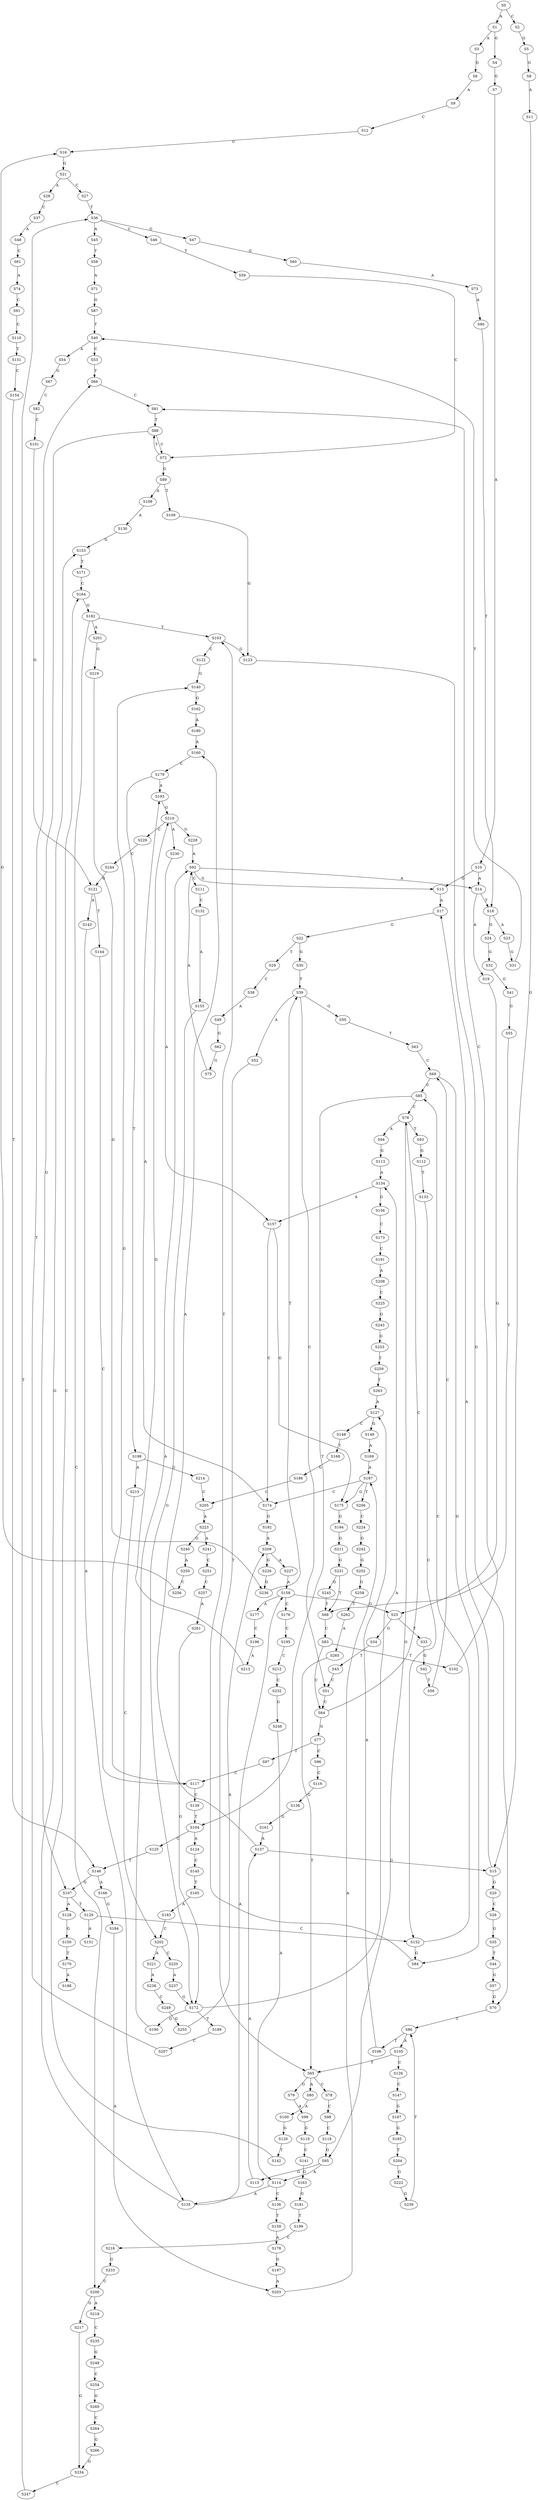 strict digraph  {
	S0 -> S1 [ label = A ];
	S0 -> S2 [ label = C ];
	S1 -> S3 [ label = A ];
	S1 -> S4 [ label = G ];
	S2 -> S5 [ label = G ];
	S3 -> S6 [ label = G ];
	S4 -> S7 [ label = G ];
	S5 -> S8 [ label = G ];
	S6 -> S9 [ label = A ];
	S7 -> S10 [ label = A ];
	S8 -> S11 [ label = A ];
	S9 -> S12 [ label = C ];
	S10 -> S13 [ label = G ];
	S10 -> S14 [ label = A ];
	S11 -> S15 [ label = G ];
	S12 -> S16 [ label = G ];
	S13 -> S17 [ label = A ];
	S14 -> S18 [ label = T ];
	S14 -> S19 [ label = A ];
	S15 -> S17 [ label = A ];
	S15 -> S20 [ label = G ];
	S16 -> S21 [ label = G ];
	S17 -> S22 [ label = G ];
	S18 -> S23 [ label = A ];
	S18 -> S24 [ label = G ];
	S19 -> S25 [ label = G ];
	S20 -> S26 [ label = C ];
	S21 -> S27 [ label = C ];
	S21 -> S28 [ label = A ];
	S22 -> S29 [ label = T ];
	S22 -> S30 [ label = G ];
	S23 -> S31 [ label = G ];
	S24 -> S32 [ label = G ];
	S25 -> S33 [ label = T ];
	S25 -> S34 [ label = G ];
	S26 -> S35 [ label = G ];
	S27 -> S36 [ label = T ];
	S28 -> S37 [ label = C ];
	S29 -> S38 [ label = C ];
	S30 -> S39 [ label = T ];
	S31 -> S40 [ label = T ];
	S32 -> S41 [ label = G ];
	S33 -> S42 [ label = G ];
	S34 -> S43 [ label = T ];
	S35 -> S44 [ label = T ];
	S36 -> S45 [ label = A ];
	S36 -> S46 [ label = C ];
	S36 -> S47 [ label = G ];
	S37 -> S48 [ label = A ];
	S38 -> S49 [ label = A ];
	S39 -> S50 [ label = G ];
	S39 -> S51 [ label = C ];
	S39 -> S52 [ label = A ];
	S40 -> S53 [ label = C ];
	S40 -> S54 [ label = A ];
	S41 -> S55 [ label = G ];
	S42 -> S56 [ label = T ];
	S43 -> S51 [ label = C ];
	S44 -> S57 [ label = G ];
	S45 -> S58 [ label = T ];
	S46 -> S59 [ label = T ];
	S47 -> S60 [ label = G ];
	S48 -> S61 [ label = C ];
	S49 -> S62 [ label = G ];
	S50 -> S63 [ label = T ];
	S51 -> S64 [ label = C ];
	S52 -> S65 [ label = T ];
	S53 -> S66 [ label = T ];
	S54 -> S67 [ label = G ];
	S55 -> S68 [ label = T ];
	S56 -> S69 [ label = C ];
	S57 -> S70 [ label = G ];
	S58 -> S71 [ label = A ];
	S59 -> S72 [ label = C ];
	S60 -> S73 [ label = A ];
	S61 -> S74 [ label = A ];
	S62 -> S75 [ label = G ];
	S63 -> S69 [ label = C ];
	S64 -> S76 [ label = C ];
	S64 -> S77 [ label = G ];
	S65 -> S78 [ label = C ];
	S65 -> S79 [ label = G ];
	S65 -> S80 [ label = A ];
	S66 -> S81 [ label = C ];
	S67 -> S82 [ label = C ];
	S68 -> S83 [ label = C ];
	S69 -> S84 [ label = G ];
	S69 -> S85 [ label = C ];
	S70 -> S86 [ label = T ];
	S71 -> S87 [ label = G ];
	S72 -> S88 [ label = T ];
	S72 -> S89 [ label = G ];
	S73 -> S90 [ label = A ];
	S74 -> S91 [ label = C ];
	S75 -> S92 [ label = A ];
	S76 -> S93 [ label = T ];
	S76 -> S94 [ label = A ];
	S76 -> S95 [ label = G ];
	S77 -> S96 [ label = C ];
	S77 -> S97 [ label = T ];
	S78 -> S98 [ label = C ];
	S79 -> S99 [ label = A ];
	S80 -> S100 [ label = A ];
	S81 -> S88 [ label = T ];
	S82 -> S101 [ label = C ];
	S83 -> S64 [ label = C ];
	S83 -> S102 [ label = T ];
	S84 -> S103 [ label = T ];
	S85 -> S104 [ label = T ];
	S85 -> S76 [ label = C ];
	S86 -> S105 [ label = A ];
	S86 -> S106 [ label = T ];
	S87 -> S40 [ label = T ];
	S88 -> S107 [ label = G ];
	S88 -> S72 [ label = C ];
	S89 -> S108 [ label = A ];
	S89 -> S109 [ label = T ];
	S90 -> S18 [ label = T ];
	S91 -> S110 [ label = C ];
	S92 -> S14 [ label = A ];
	S92 -> S111 [ label = C ];
	S92 -> S13 [ label = G ];
	S93 -> S112 [ label = G ];
	S94 -> S113 [ label = G ];
	S95 -> S114 [ label = A ];
	S95 -> S115 [ label = G ];
	S96 -> S116 [ label = C ];
	S97 -> S117 [ label = C ];
	S98 -> S118 [ label = C ];
	S99 -> S119 [ label = G ];
	S100 -> S120 [ label = G ];
	S101 -> S121 [ label = G ];
	S102 -> S81 [ label = C ];
	S103 -> S122 [ label = C ];
	S103 -> S123 [ label = G ];
	S104 -> S124 [ label = A ];
	S104 -> S125 [ label = C ];
	S105 -> S65 [ label = T ];
	S105 -> S126 [ label = C ];
	S106 -> S127 [ label = A ];
	S107 -> S128 [ label = A ];
	S107 -> S129 [ label = T ];
	S108 -> S130 [ label = A ];
	S109 -> S123 [ label = G ];
	S110 -> S131 [ label = T ];
	S111 -> S132 [ label = C ];
	S112 -> S133 [ label = T ];
	S113 -> S134 [ label = A ];
	S114 -> S135 [ label = A ];
	S114 -> S136 [ label = C ];
	S115 -> S137 [ label = A ];
	S116 -> S138 [ label = G ];
	S117 -> S139 [ label = C ];
	S117 -> S140 [ label = G ];
	S118 -> S95 [ label = G ];
	S119 -> S141 [ label = C ];
	S120 -> S142 [ label = T ];
	S121 -> S143 [ label = A ];
	S121 -> S144 [ label = T ];
	S122 -> S140 [ label = G ];
	S123 -> S70 [ label = G ];
	S124 -> S145 [ label = C ];
	S125 -> S146 [ label = T ];
	S126 -> S147 [ label = C ];
	S127 -> S148 [ label = C ];
	S127 -> S149 [ label = G ];
	S128 -> S150 [ label = G ];
	S129 -> S151 [ label = A ];
	S129 -> S152 [ label = C ];
	S130 -> S153 [ label = G ];
	S131 -> S154 [ label = C ];
	S132 -> S155 [ label = A ];
	S133 -> S152 [ label = C ];
	S134 -> S156 [ label = G ];
	S134 -> S157 [ label = A ];
	S135 -> S158 [ label = A ];
	S135 -> S153 [ label = G ];
	S136 -> S159 [ label = T ];
	S137 -> S160 [ label = A ];
	S137 -> S15 [ label = G ];
	S138 -> S161 [ label = G ];
	S139 -> S104 [ label = T ];
	S140 -> S162 [ label = G ];
	S141 -> S163 [ label = G ];
	S142 -> S164 [ label = C ];
	S143 -> S135 [ label = A ];
	S144 -> S117 [ label = C ];
	S145 -> S165 [ label = T ];
	S146 -> S166 [ label = A ];
	S146 -> S107 [ label = G ];
	S147 -> S167 [ label = G ];
	S148 -> S168 [ label = T ];
	S149 -> S169 [ label = A ];
	S150 -> S170 [ label = T ];
	S152 -> S85 [ label = C ];
	S152 -> S84 [ label = G ];
	S153 -> S171 [ label = T ];
	S154 -> S146 [ label = T ];
	S155 -> S172 [ label = G ];
	S156 -> S173 [ label = C ];
	S157 -> S174 [ label = C ];
	S157 -> S175 [ label = G ];
	S158 -> S25 [ label = G ];
	S158 -> S176 [ label = C ];
	S158 -> S177 [ label = A ];
	S159 -> S178 [ label = A ];
	S160 -> S179 [ label = C ];
	S161 -> S137 [ label = A ];
	S162 -> S180 [ label = A ];
	S163 -> S181 [ label = G ];
	S164 -> S182 [ label = G ];
	S165 -> S183 [ label = A ];
	S166 -> S184 [ label = G ];
	S167 -> S185 [ label = G ];
	S168 -> S186 [ label = G ];
	S169 -> S187 [ label = A ];
	S170 -> S188 [ label = A ];
	S171 -> S164 [ label = C ];
	S172 -> S189 [ label = T ];
	S172 -> S190 [ label = G ];
	S172 -> S134 [ label = A ];
	S173 -> S191 [ label = C ];
	S174 -> S192 [ label = G ];
	S174 -> S193 [ label = A ];
	S175 -> S194 [ label = G ];
	S176 -> S195 [ label = C ];
	S177 -> S196 [ label = C ];
	S178 -> S197 [ label = G ];
	S179 -> S193 [ label = A ];
	S179 -> S198 [ label = T ];
	S180 -> S160 [ label = A ];
	S181 -> S199 [ label = T ];
	S182 -> S200 [ label = C ];
	S182 -> S103 [ label = T ];
	S182 -> S201 [ label = A ];
	S183 -> S202 [ label = C ];
	S184 -> S203 [ label = A ];
	S185 -> S204 [ label = T ];
	S186 -> S205 [ label = C ];
	S187 -> S206 [ label = T ];
	S187 -> S174 [ label = C ];
	S187 -> S175 [ label = G ];
	S189 -> S207 [ label = C ];
	S190 -> S92 [ label = A ];
	S191 -> S208 [ label = A ];
	S192 -> S209 [ label = A ];
	S193 -> S210 [ label = G ];
	S194 -> S211 [ label = G ];
	S195 -> S212 [ label = C ];
	S196 -> S213 [ label = A ];
	S197 -> S203 [ label = A ];
	S198 -> S214 [ label = G ];
	S198 -> S215 [ label = A ];
	S199 -> S216 [ label = C ];
	S200 -> S217 [ label = G ];
	S200 -> S218 [ label = A ];
	S201 -> S219 [ label = G ];
	S202 -> S220 [ label = C ];
	S202 -> S221 [ label = A ];
	S203 -> S187 [ label = A ];
	S204 -> S222 [ label = G ];
	S205 -> S223 [ label = A ];
	S206 -> S224 [ label = C ];
	S207 -> S66 [ label = T ];
	S208 -> S225 [ label = C ];
	S209 -> S226 [ label = G ];
	S209 -> S227 [ label = A ];
	S210 -> S228 [ label = G ];
	S210 -> S229 [ label = C ];
	S210 -> S230 [ label = A ];
	S211 -> S231 [ label = G ];
	S212 -> S232 [ label = C ];
	S213 -> S210 [ label = G ];
	S214 -> S205 [ label = C ];
	S215 -> S202 [ label = C ];
	S216 -> S233 [ label = G ];
	S217 -> S234 [ label = G ];
	S218 -> S235 [ label = C ];
	S219 -> S236 [ label = G ];
	S220 -> S237 [ label = A ];
	S221 -> S238 [ label = A ];
	S222 -> S239 [ label = G ];
	S223 -> S240 [ label = G ];
	S223 -> S241 [ label = A ];
	S224 -> S242 [ label = G ];
	S225 -> S243 [ label = G ];
	S226 -> S236 [ label = G ];
	S227 -> S158 [ label = A ];
	S228 -> S92 [ label = A ];
	S229 -> S244 [ label = C ];
	S230 -> S157 [ label = A ];
	S231 -> S68 [ label = T ];
	S231 -> S245 [ label = G ];
	S232 -> S246 [ label = G ];
	S233 -> S200 [ label = C ];
	S234 -> S247 [ label = C ];
	S235 -> S248 [ label = G ];
	S236 -> S39 [ label = T ];
	S237 -> S172 [ label = G ];
	S238 -> S249 [ label = C ];
	S239 -> S86 [ label = T ];
	S240 -> S250 [ label = A ];
	S241 -> S251 [ label = C ];
	S242 -> S252 [ label = G ];
	S243 -> S253 [ label = G ];
	S244 -> S121 [ label = G ];
	S245 -> S68 [ label = T ];
	S246 -> S114 [ label = A ];
	S247 -> S36 [ label = T ];
	S248 -> S254 [ label = C ];
	S249 -> S255 [ label = G ];
	S250 -> S256 [ label = C ];
	S251 -> S257 [ label = C ];
	S252 -> S258 [ label = G ];
	S253 -> S259 [ label = T ];
	S254 -> S260 [ label = G ];
	S255 -> S209 [ label = A ];
	S256 -> S16 [ label = G ];
	S257 -> S261 [ label = A ];
	S258 -> S262 [ label = T ];
	S259 -> S263 [ label = T ];
	S260 -> S264 [ label = C ];
	S261 -> S172 [ label = G ];
	S262 -> S265 [ label = A ];
	S263 -> S127 [ label = A ];
	S264 -> S266 [ label = G ];
	S265 -> S65 [ label = T ];
	S266 -> S234 [ label = G ];
}
